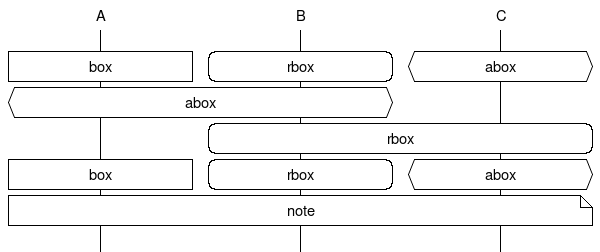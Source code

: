 #!/usr/bin/mscgen -Tpng
#
# testinput10.msc: Example MSC using boxes
#
# This file is PUBLIC DOMAIN and may be freely reproduced,  distributed,
# transmitted, used, modified, built upon, or otherwise exploited by
# anyone for any purpose, commercial or non-commercial, and in any way,
# including by methods that have not yet been invented or conceived.
#
# This file is provided "AS IS" WITHOUT WARRANTY OF ANY KIND, EITHER
# EXPRESSED OR IMPLIED, INCLUDING, BUT NOT LIMITED TO, THE IMPLIED
# WARRANTIES OF MERCHANTABILITY AND FITNESS FOR A PARTICULAR PURPOSE.
#

msc {

   # The entities
   A, B, C;

   # The relations
   |||;
   # Next three on same line due to ','
   A box A [label="box"],
   B rbox B [label="rbox"],
   C abox C [label="abox"];
   A abox B [label="abox"];
   B RBOX C [label="rbox"];
   A box A [label="box"],
   B rbox B [label="rbox"],
   C abox C [label="abox"];
   A note C [label="note"];
   |||;
}


